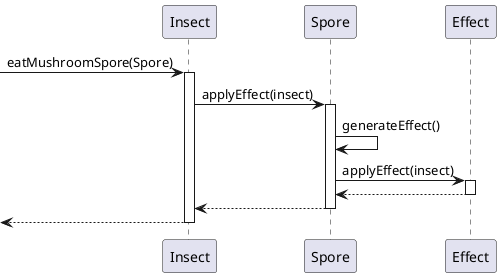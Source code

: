 @startuml Insect.eatMeatMushroomSpore

participant "Insect" as insect
participant "Spore" as spore
participant "Effect" as effect


->insect: eatMushroomSpore(Spore)
activate insect

    
insect->spore : applyEffect(insect)

activate spore



spore->spore : generateEffect()


spore ->effect : applyEffect(insect)
activate effect

spore <-- effect
deactivate effect

insect <-- spore
deactivate spore

<-- insect
deactivate insect



@enduml